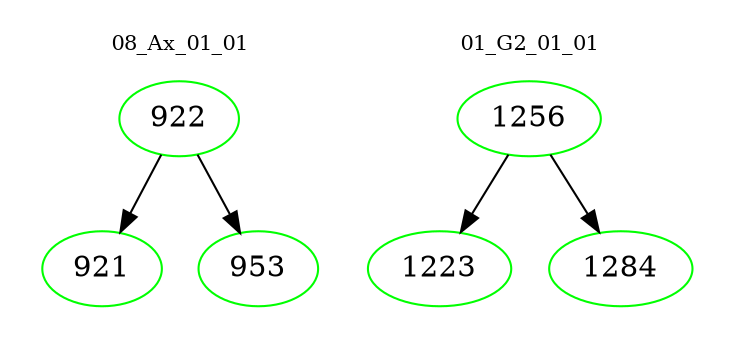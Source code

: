 digraph{
subgraph cluster_0 {
color = white
label = "08_Ax_01_01";
fontsize=10;
T0_922 [label="922", color="green"]
T0_922 -> T0_921 [color="black"]
T0_921 [label="921", color="green"]
T0_922 -> T0_953 [color="black"]
T0_953 [label="953", color="green"]
}
subgraph cluster_1 {
color = white
label = "01_G2_01_01";
fontsize=10;
T1_1256 [label="1256", color="green"]
T1_1256 -> T1_1223 [color="black"]
T1_1223 [label="1223", color="green"]
T1_1256 -> T1_1284 [color="black"]
T1_1284 [label="1284", color="green"]
}
}
